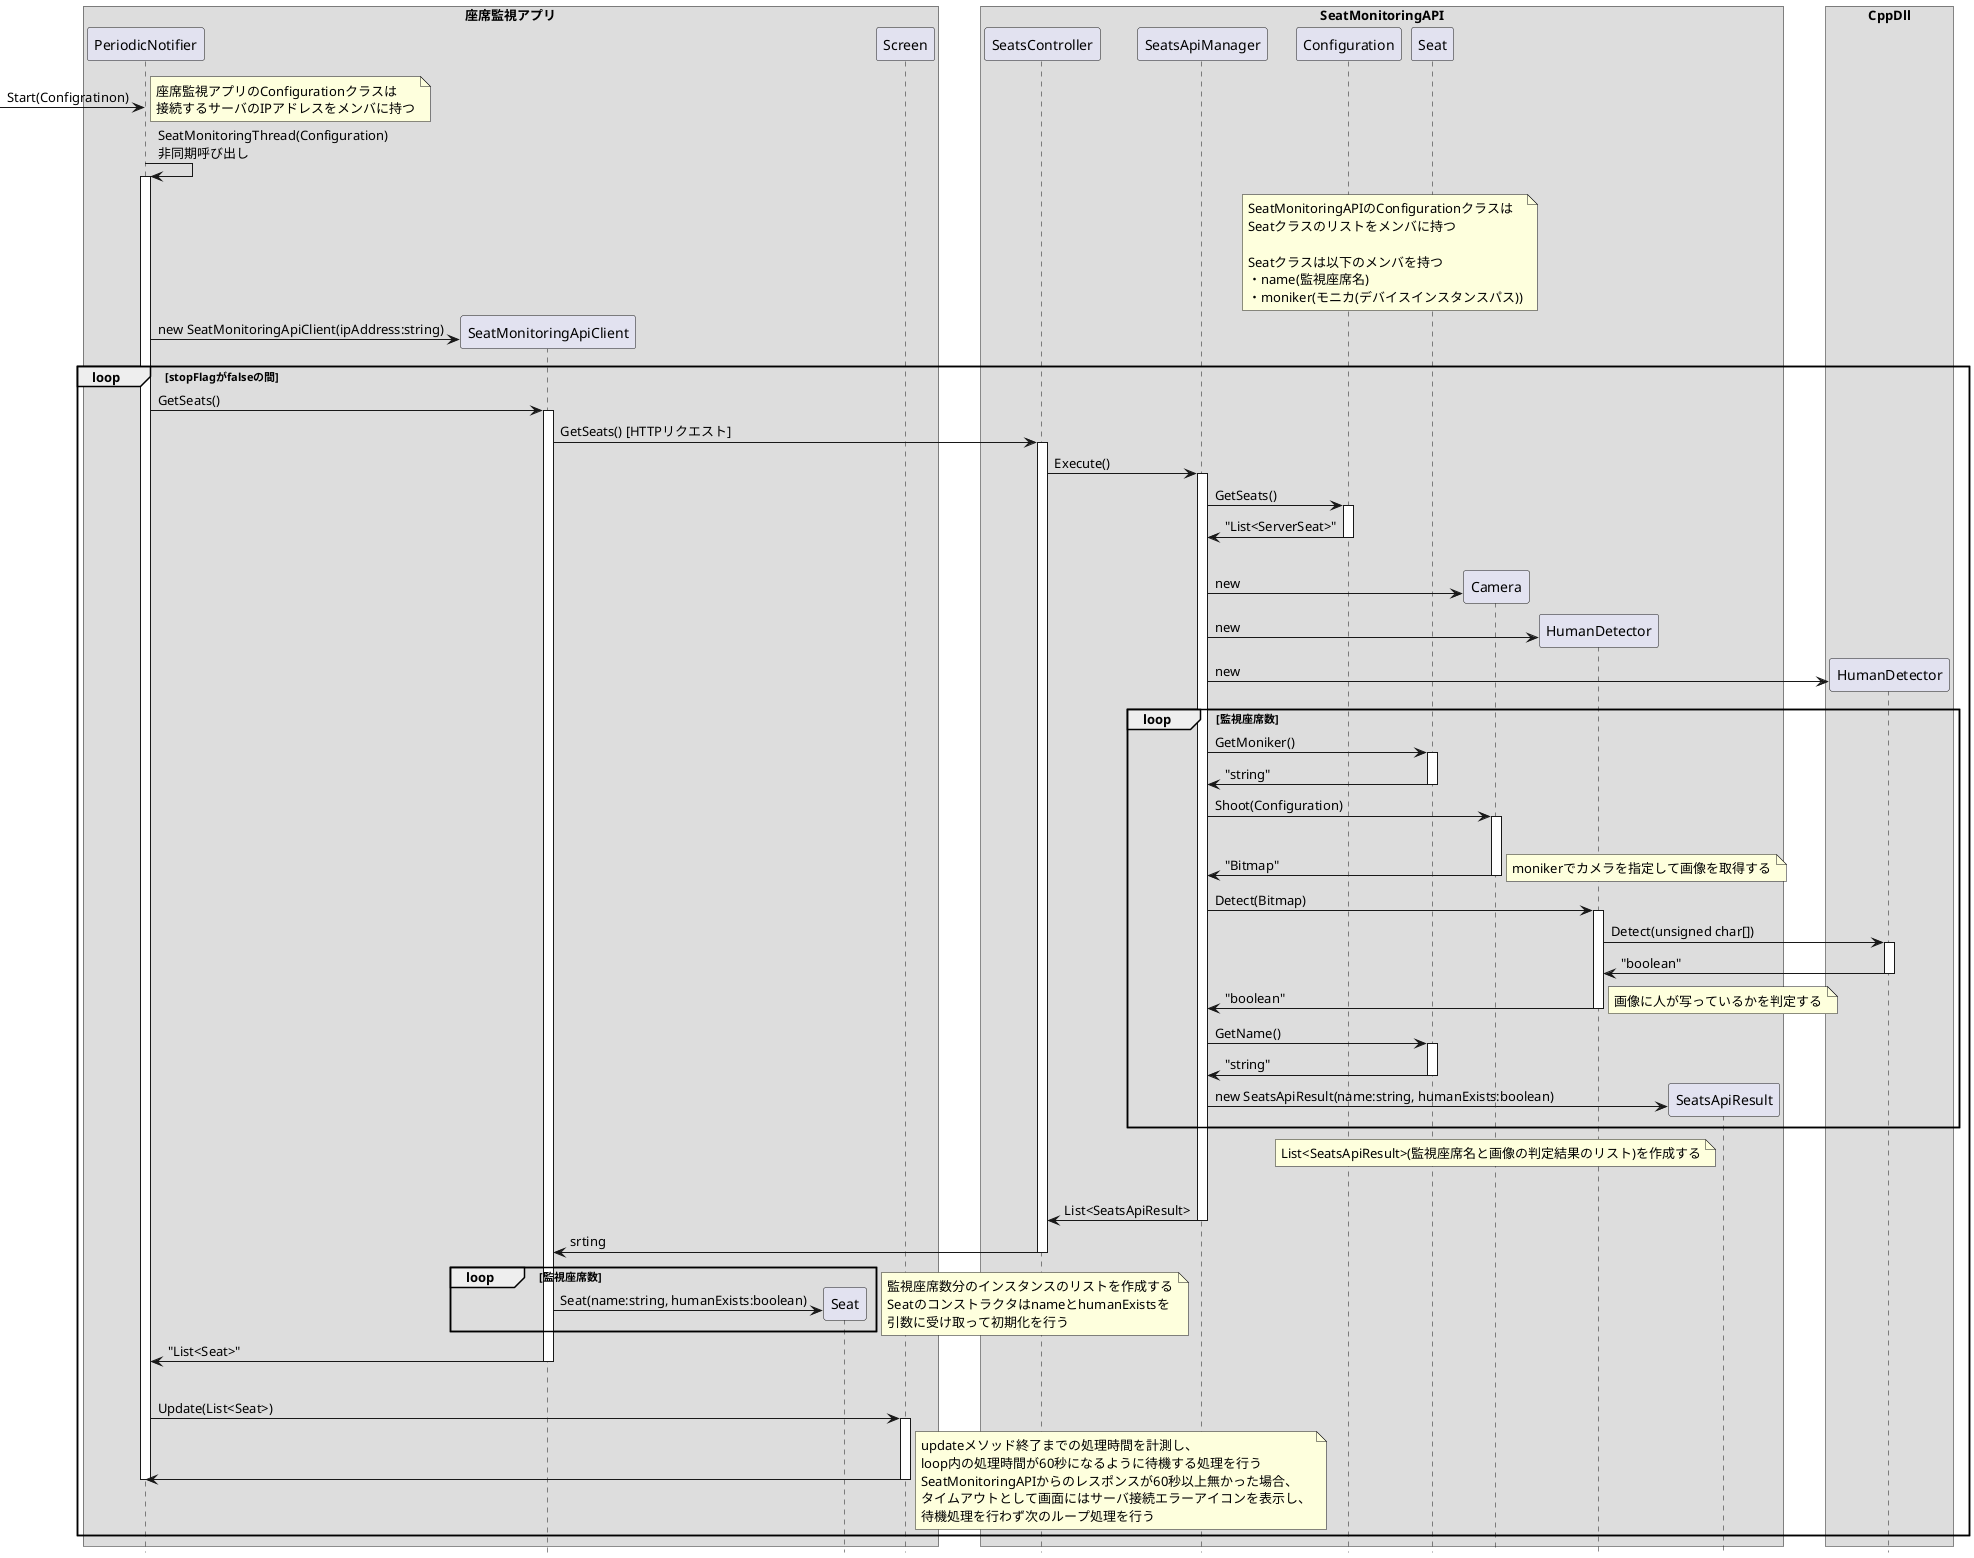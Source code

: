 @startuml 座席状態確認シーケンス図2
hide footbox
skinparam BoxPadding 20

box "座席監視アプリ"
	participant PeriodicNotifier
	participant SeatMonitoringApiClient
	participant "Seat" as ClientSeat
	participant Screen
end box

box "SeatMonitoringAPI"
	participant SeatsController
	participant SeatsApiManager
	participant Configuration
	participant "Seat" as ServerSeat
	participant Camera
	participant "HumanDetector" as CsHumanDetector
	participant SeatsApiResult
end box

box "CppDll"
	participant "HumanDetector" as CppHumanDetector
end box

-> PeriodicNotifier :Start(Configratinon)
note right
	座席監視アプリのConfigurationクラスは
	接続するサーバのIPアドレスをメンバに持つ
end note

PeriodicNotifier -> PeriodicNotifier : SeatMonitoringThread(Configuration)\n非同期呼び出し
activate PeriodicNotifier

note over Configuration, ServerSeat
	SeatMonitoringAPIのConfigurationクラスは
	Seatクラスのリストをメンバに持つ

	Seatクラスは以下のメンバを持つ
	・name(監視座席名)
	・moniker(モニカ(デバイスインスタンスパス))
end note

create SeatMonitoringApiClient
PeriodicNotifier -> SeatMonitoringApiClient :new SeatMonitoringApiClient(ipAddress:string)

loop stopFlagがfalseの間
	PeriodicNotifier -> SeatMonitoringApiClient : GetSeats()
	activate SeatMonitoringApiClient

	SeatMonitoringApiClient -> SeatsController : GetSeats() [HTTPリクエスト]
	activate SeatsController

	SeatsController -> SeatsApiManager :Execute()
	activate SeatsApiManager

	SeatsApiManager -> Configuration :GetSeats()
	activate Configuration
	SeatsApiManager <- Configuration :"List<ServerSeat>"
	deactivate Configuration

	|||
	create Camera
	SeatsApiManager -> Camera : new

	create CsHumanDetector
	SeatsApiManager -> CsHumanDetector :new

	create CppHumanDetector
	SeatsApiManager -> CppHumanDetector :new


	loop 監視座席数
		SeatsApiManager -> ServerSeat :GetMoniker()
		activate ServerSeat
		SeatsApiManager <- ServerSeat :"string"
		deactivate ServerSeat
		SeatsApiManager -> Camera : Shoot(Configuration)
		activate Camera
		|||
		SeatsApiManager <- 	Camera :"Bitmap"
		deactivate Camera
		note right
			monikerでカメラを指定して画像を取得する
		end note

		SeatsApiManager -> CsHumanDetector :Detect(Bitmap)
		activate CsHumanDetector
		CsHumanDetector -> CppHumanDetector : Detect(unsigned char[])
		activate CppHumanDetector
		CsHumanDetector <- CppHumanDetector : "boolean"
		deactivate CppHumanDetector
		SeatsApiManager <- CsHumanDetector :"boolean"
		deactivate CsHumanDetector
		note right
			画像に人が写っているかを判定する
		end note

		SeatsApiManager -> ServerSeat :GetName()
		activate ServerSeat
		SeatsApiManager <- ServerSeat :"string"
		deactivate ServerSeat
		
		create SeatsApiResult
		SeatsApiManager -> SeatsApiResult :new SeatsApiResult(name:string, humanExists:boolean)
		
	end
	note over Camera
		List<SeatsApiResult>(監視座席名と画像の判定結果のリスト)を作成する
	end note
	|||

	SeatsController <- SeatsApiManager : List<SeatsApiResult>
	deactivate SeatsApiManager

	SeatMonitoringApiClient <- SeatsController :srting
	deactivate SeatsController

	loop 監視座席数
		create ClientSeat
		SeatMonitoringApiClient -> ClientSeat :Seat(name:string, humanExists:boolean)
	end
	note right
		監視座席数分のインスタンスのリストを作成する
		SeatのコンストラクタはnameとhumanExistsを
		引数に受け取って初期化を行う
	end note

	PeriodicNotifier <- SeatMonitoringApiClient : "List<Seat>"
	deactivate SeatMonitoringApiClient
	|||
	PeriodicNotifier -> Screen : Update(List<Seat>)
	activate Screen
	PeriodicNotifier <- Screen
	deactivate Screen
	deactivate PeriodicNotifier
	note right
		updateメソッド終了までの処理時間を計測し、
		loop内の処理時間が60秒になるように待機する処理を行う
		SeatMonitoringAPIからのレスポンスが60秒以上無かった場合、
		タイムアウトとして画面にはサーバ接続エラーアイコンを表示し、
		待機処理を行わず次のループ処理を行う
	end note
end

@enduml
